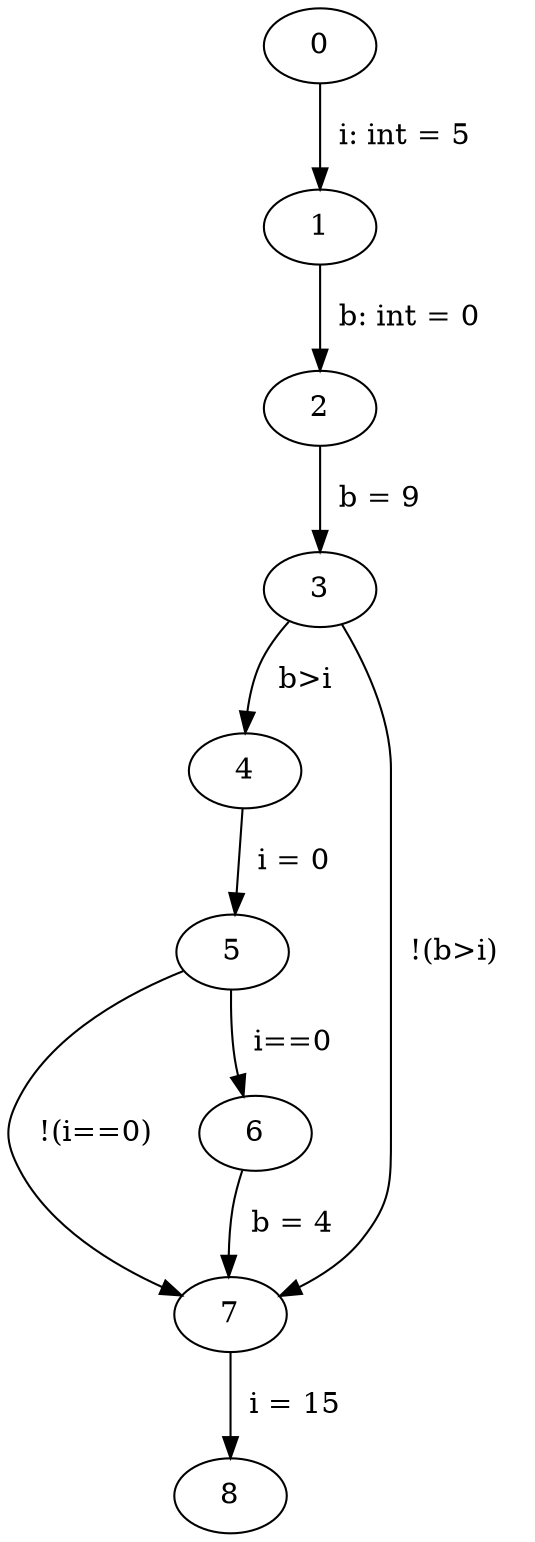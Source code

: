 digraph ProgramGraph{
"0" -> "1" [label="  i: int = 5   "] 
"1" -> "2" [label="  b: int = 0   "] 
"2" -> "3" [label="  b = 9   "] 
"3" -> "4" [label="  b>i   "] 
"3" -> "7" [label="  !(b>i)   "] 
"4" -> "5" [label="  i = 0   "] 
"5" -> "6" [label="  i==0   "] 
"5" -> "7" [label="  !(i==0)   "] 
"6" -> "7" [label="  b = 4   "] 
"7" -> "8" [label="  i = 15   "] 
}
